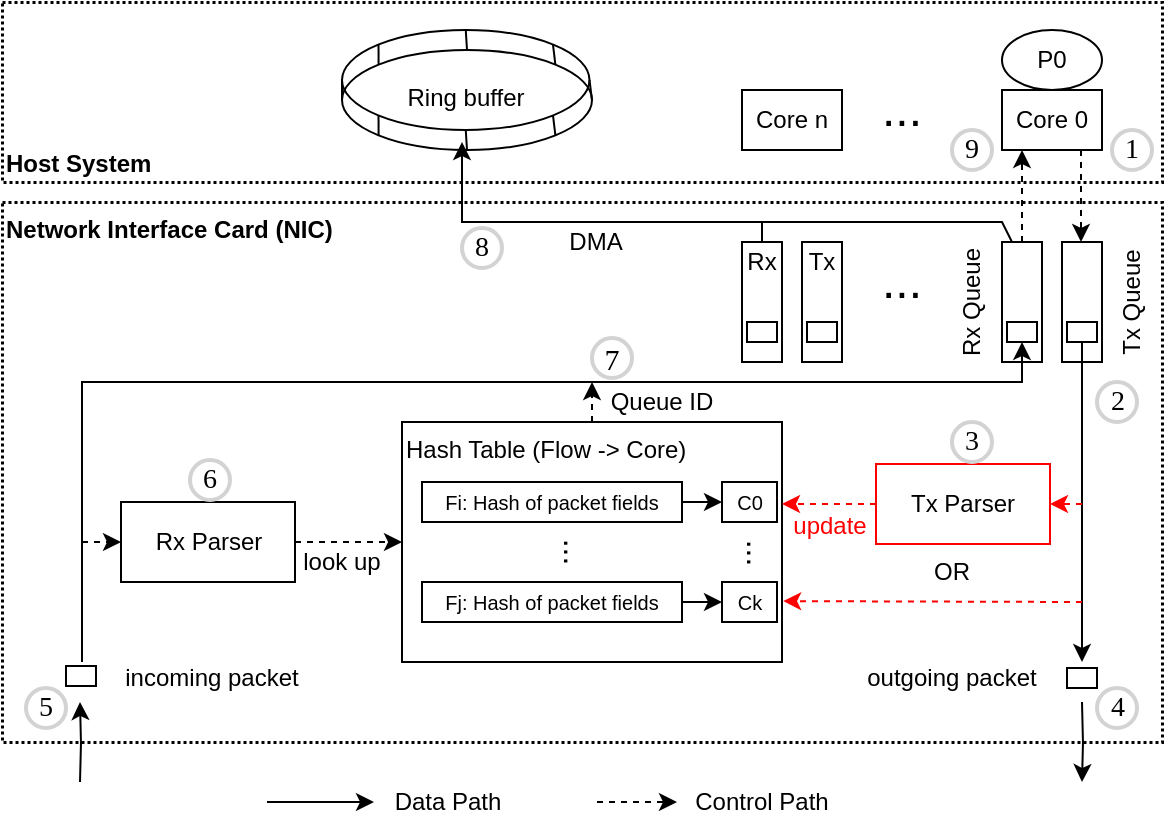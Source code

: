 <mxfile version="16.1.4" type="github">
  <diagram id="lbfQmCa6lwjdrvD3shnV" name="Page-1">
    <mxGraphModel dx="1038" dy="521" grid="1" gridSize="10" guides="1" tooltips="1" connect="1" arrows="1" fold="1" page="1" pageScale="1" pageWidth="600" pageHeight="450" math="0" shadow="0">
      <root>
        <mxCell id="0" />
        <mxCell id="1" parent="0" />
        <mxCell id="1WkqQtghBWtEtzldfZGd-91" value="&lt;b&gt;Host System&lt;/b&gt;" style="rounded=0;whiteSpace=wrap;html=1;dashed=1;dashPattern=1 1;strokeWidth=1.5;fillColor=none;verticalAlign=bottom;align=left;" parent="1" vertex="1">
          <mxGeometry x="10" y="20" width="580" height="90" as="geometry" />
        </mxCell>
        <mxCell id="1WkqQtghBWtEtzldfZGd-90" value="&lt;font style=&quot;font-size: 12px&quot;&gt;&lt;b&gt;Network Interface Card (NIC)&lt;/b&gt;&lt;/font&gt;" style="rounded=0;whiteSpace=wrap;html=1;fillColor=none;verticalAlign=top;dashed=1;dashPattern=1 1;strokeWidth=1.5;align=left;" parent="1" vertex="1">
          <mxGeometry x="10" y="120" width="580" height="270" as="geometry" />
        </mxCell>
        <mxCell id="1WkqQtghBWtEtzldfZGd-75" value="" style="ellipse;whiteSpace=wrap;html=1;verticalAlign=top;fillColor=none;" parent="1" vertex="1">
          <mxGeometry x="180" y="44" width="125" height="50" as="geometry" />
        </mxCell>
        <mxCell id="1WkqQtghBWtEtzldfZGd-138" style="edgeStyle=none;rounded=0;orthogonalLoop=1;jettySize=auto;html=1;entryX=0.5;entryY=0;entryDx=0;entryDy=0;fontSize=16;fontColor=#000000;endArrow=classic;endFill=1;strokeColor=#000000;dashed=1;exitX=0.5;exitY=0;exitDx=0;exitDy=0;" parent="1" source="1WkqQtghBWtEtzldfZGd-3" edge="1">
          <mxGeometry relative="1" as="geometry">
            <mxPoint x="520" y="94" as="targetPoint" />
          </mxGeometry>
        </mxCell>
        <mxCell id="1WkqQtghBWtEtzldfZGd-1" value="Core 0" style="rounded=0;whiteSpace=wrap;html=1;" parent="1" vertex="1">
          <mxGeometry x="510" y="64" width="50" height="30" as="geometry" />
        </mxCell>
        <mxCell id="1WkqQtghBWtEtzldfZGd-2" value="P0" style="ellipse;whiteSpace=wrap;html=1;" parent="1" vertex="1">
          <mxGeometry x="510" y="34" width="50" height="30" as="geometry" />
        </mxCell>
        <mxCell id="1WkqQtghBWtEtzldfZGd-135" style="edgeStyle=none;rounded=0;orthogonalLoop=1;jettySize=auto;html=1;exitX=0.25;exitY=0;exitDx=0;exitDy=0;fontSize=16;fontColor=#000000;endArrow=none;endFill=0;strokeColor=#000000;" parent="1" source="1WkqQtghBWtEtzldfZGd-3" edge="1">
          <mxGeometry relative="1" as="geometry">
            <mxPoint x="390" y="130" as="targetPoint" />
            <Array as="points">
              <mxPoint x="510" y="130" />
            </Array>
          </mxGeometry>
        </mxCell>
        <mxCell id="1WkqQtghBWtEtzldfZGd-3" value="" style="rounded=0;whiteSpace=wrap;html=1;fontStyle=0" parent="1" vertex="1">
          <mxGeometry x="510" y="140" width="20" height="60" as="geometry" />
        </mxCell>
        <mxCell id="1WkqQtghBWtEtzldfZGd-4" value="" style="rounded=0;whiteSpace=wrap;html=1;fontStyle=0" parent="1" vertex="1">
          <mxGeometry x="540" y="140" width="20" height="60" as="geometry" />
        </mxCell>
        <mxCell id="1WkqQtghBWtEtzldfZGd-5" value="Rx Queue" style="text;html=1;strokeColor=none;fillColor=none;align=center;verticalAlign=middle;whiteSpace=wrap;rounded=0;rotation=-90;" parent="1" vertex="1">
          <mxGeometry x="460" y="160" width="70" height="20" as="geometry" />
        </mxCell>
        <mxCell id="1WkqQtghBWtEtzldfZGd-6" value="Tx Queue" style="text;html=1;strokeColor=none;fillColor=none;align=center;verticalAlign=middle;whiteSpace=wrap;rounded=0;rotation=-90;" parent="1" vertex="1">
          <mxGeometry x="540" y="160" width="70" height="20" as="geometry" />
        </mxCell>
        <mxCell id="1WkqQtghBWtEtzldfZGd-7" value="" style="rounded=0;whiteSpace=wrap;html=1;" parent="1" vertex="1">
          <mxGeometry x="512.5" y="180" width="15" height="10" as="geometry" />
        </mxCell>
        <mxCell id="1WkqQtghBWtEtzldfZGd-31" style="rounded=0;orthogonalLoop=1;jettySize=auto;html=1;" parent="1" source="1WkqQtghBWtEtzldfZGd-9" edge="1">
          <mxGeometry relative="1" as="geometry">
            <mxPoint x="550" y="350" as="targetPoint" />
            <Array as="points">
              <mxPoint x="550" y="290" />
            </Array>
          </mxGeometry>
        </mxCell>
        <mxCell id="1WkqQtghBWtEtzldfZGd-9" value="" style="rounded=0;whiteSpace=wrap;html=1;" parent="1" vertex="1">
          <mxGeometry x="542.5" y="180" width="15" height="10" as="geometry" />
        </mxCell>
        <mxCell id="1WkqQtghBWtEtzldfZGd-44" style="edgeStyle=none;rounded=0;orthogonalLoop=1;jettySize=auto;html=1;exitX=0.5;exitY=0;exitDx=0;exitDy=0;dashed=1;" parent="1" source="1WkqQtghBWtEtzldfZGd-13" edge="1">
          <mxGeometry relative="1" as="geometry">
            <mxPoint x="305" y="210" as="targetPoint" />
          </mxGeometry>
        </mxCell>
        <mxCell id="1WkqQtghBWtEtzldfZGd-13" value="Hash Table (Flow -&amp;gt; Core)" style="rounded=0;whiteSpace=wrap;html=1;align=left;verticalAlign=top;fontStyle=0" parent="1" vertex="1">
          <mxGeometry x="210" y="230" width="190" height="120" as="geometry" />
        </mxCell>
        <mxCell id="1WkqQtghBWtEtzldfZGd-21" style="edgeStyle=orthogonalEdgeStyle;rounded=0;orthogonalLoop=1;jettySize=auto;html=1;" parent="1" edge="1">
          <mxGeometry relative="1" as="geometry">
            <mxPoint x="550" y="410" as="targetPoint" />
            <mxPoint x="550" y="370" as="sourcePoint" />
          </mxGeometry>
        </mxCell>
        <mxCell id="1WkqQtghBWtEtzldfZGd-22" value="" style="rounded=0;whiteSpace=wrap;html=1;" parent="1" vertex="1">
          <mxGeometry x="542.5" y="353" width="15" height="10" as="geometry" />
        </mxCell>
        <mxCell id="1WkqQtghBWtEtzldfZGd-36" style="edgeStyle=none;rounded=0;orthogonalLoop=1;jettySize=auto;html=1;entryX=1;entryY=0.5;entryDx=0;entryDy=0;dashed=1;strokeColor=#FF0000;" parent="1" target="1WkqQtghBWtEtzldfZGd-23" edge="1">
          <mxGeometry relative="1" as="geometry">
            <mxPoint x="474" y="331" as="targetPoint" />
            <mxPoint x="550" y="271" as="sourcePoint" />
          </mxGeometry>
        </mxCell>
        <mxCell id="1WkqQtghBWtEtzldfZGd-37" style="edgeStyle=none;rounded=0;orthogonalLoop=1;jettySize=auto;html=1;exitX=0;exitY=0.5;exitDx=0;exitDy=0;entryX=1;entryY=0.5;entryDx=0;entryDy=0;dashed=1;strokeColor=#FF0000;" parent="1" source="1WkqQtghBWtEtzldfZGd-23" edge="1">
          <mxGeometry relative="1" as="geometry">
            <mxPoint x="400" y="271" as="targetPoint" />
          </mxGeometry>
        </mxCell>
        <mxCell id="1WkqQtghBWtEtzldfZGd-23" value="Tx Parser" style="rounded=0;whiteSpace=wrap;html=1;strokeColor=#FF0000;fontStyle=0;perimeterSpacing=0;" parent="1" vertex="1">
          <mxGeometry x="447" y="251" width="87" height="40" as="geometry" />
        </mxCell>
        <mxCell id="1WkqQtghBWtEtzldfZGd-34" value="" style="rounded=0;whiteSpace=wrap;html=1;" parent="1" vertex="1">
          <mxGeometry x="42" y="352" width="15" height="10" as="geometry" />
        </mxCell>
        <mxCell id="1WkqQtghBWtEtzldfZGd-42" style="edgeStyle=none;rounded=0;orthogonalLoop=1;jettySize=auto;html=1;dashed=1;entryX=0;entryY=0.5;entryDx=0;entryDy=0;" parent="1" target="1WkqQtghBWtEtzldfZGd-35" edge="1">
          <mxGeometry relative="1" as="geometry">
            <mxPoint x="50" y="290" as="targetPoint" />
            <mxPoint x="50" y="290" as="sourcePoint" />
          </mxGeometry>
        </mxCell>
        <mxCell id="1WkqQtghBWtEtzldfZGd-43" style="edgeStyle=none;rounded=0;orthogonalLoop=1;jettySize=auto;html=1;exitX=1;exitY=0.5;exitDx=0;exitDy=0;entryX=0;entryY=0.5;entryDx=0;entryDy=0;dashed=1;" parent="1" source="1WkqQtghBWtEtzldfZGd-35" target="1WkqQtghBWtEtzldfZGd-13" edge="1">
          <mxGeometry relative="1" as="geometry" />
        </mxCell>
        <mxCell id="1WkqQtghBWtEtzldfZGd-35" value="Rx Parser" style="rounded=0;whiteSpace=wrap;html=1;fontStyle=0" parent="1" vertex="1">
          <mxGeometry x="69.5" y="270" width="87" height="40" as="geometry" />
        </mxCell>
        <mxCell id="1WkqQtghBWtEtzldfZGd-38" style="rounded=0;orthogonalLoop=1;jettySize=auto;html=1;entryX=0.5;entryY=1;entryDx=0;entryDy=0;" parent="1" target="1WkqQtghBWtEtzldfZGd-7" edge="1">
          <mxGeometry relative="1" as="geometry">
            <mxPoint x="50" y="300" as="sourcePoint" />
            <mxPoint x="60" y="370" as="targetPoint" />
            <Array as="points">
              <mxPoint x="50" y="350" />
              <mxPoint x="50" y="210" />
              <mxPoint x="520" y="210" />
            </Array>
          </mxGeometry>
        </mxCell>
        <mxCell id="1WkqQtghBWtEtzldfZGd-41" style="edgeStyle=orthogonalEdgeStyle;rounded=0;orthogonalLoop=1;jettySize=auto;html=1;" parent="1" edge="1">
          <mxGeometry relative="1" as="geometry">
            <mxPoint x="49" y="370" as="targetPoint" />
            <mxPoint x="49" y="410" as="sourcePoint" />
          </mxGeometry>
        </mxCell>
        <mxCell id="1WkqQtghBWtEtzldfZGd-63" value="Core n" style="rounded=0;whiteSpace=wrap;html=1;" parent="1" vertex="1">
          <mxGeometry x="380" y="64" width="50" height="30" as="geometry" />
        </mxCell>
        <mxCell id="1WkqQtghBWtEtzldfZGd-65" value="" style="rounded=0;whiteSpace=wrap;html=1;" parent="1" vertex="1">
          <mxGeometry x="380" y="140" width="20" height="60" as="geometry" />
        </mxCell>
        <mxCell id="1WkqQtghBWtEtzldfZGd-66" value="" style="rounded=0;whiteSpace=wrap;html=1;fontStyle=0" parent="1" vertex="1">
          <mxGeometry x="410" y="140" width="20" height="60" as="geometry" />
        </mxCell>
        <mxCell id="1WkqQtghBWtEtzldfZGd-69" value="" style="rounded=0;whiteSpace=wrap;html=1;" parent="1" vertex="1">
          <mxGeometry x="382.5" y="180" width="15" height="10" as="geometry" />
        </mxCell>
        <mxCell id="1WkqQtghBWtEtzldfZGd-70" value="" style="rounded=0;whiteSpace=wrap;html=1;" parent="1" vertex="1">
          <mxGeometry x="412.5" y="180" width="15" height="10" as="geometry" />
        </mxCell>
        <mxCell id="1WkqQtghBWtEtzldfZGd-71" value="&lt;font style=&quot;font-size: 24px&quot;&gt;...&lt;/font&gt;" style="text;html=1;strokeColor=none;fillColor=none;align=center;verticalAlign=middle;whiteSpace=wrap;rounded=0;" parent="1" vertex="1">
          <mxGeometry x="440" y="64" width="40" height="20" as="geometry" />
        </mxCell>
        <mxCell id="1WkqQtghBWtEtzldfZGd-72" value="&lt;font style=&quot;font-size: 24px&quot;&gt;...&lt;/font&gt;" style="text;html=1;strokeColor=none;fillColor=none;align=center;verticalAlign=middle;whiteSpace=wrap;rounded=0;" parent="1" vertex="1">
          <mxGeometry x="440" y="150" width="40" height="20" as="geometry" />
        </mxCell>
        <mxCell id="1WkqQtghBWtEtzldfZGd-77" style="edgeStyle=none;rounded=0;orthogonalLoop=1;jettySize=auto;html=1;exitX=0.5;exitY=0;exitDx=0;exitDy=0;entryX=0.5;entryY=0;entryDx=0;entryDy=0;endArrow=none;endFill=0;" parent="1" source="1WkqQtghBWtEtzldfZGd-74" target="1WkqQtghBWtEtzldfZGd-75" edge="1">
          <mxGeometry relative="1" as="geometry" />
        </mxCell>
        <mxCell id="1WkqQtghBWtEtzldfZGd-78" style="edgeStyle=none;rounded=0;orthogonalLoop=1;jettySize=auto;html=1;exitX=1;exitY=0;exitDx=0;exitDy=0;entryX=1;entryY=0;entryDx=0;entryDy=0;endArrow=none;endFill=0;" parent="1" source="1WkqQtghBWtEtzldfZGd-74" target="1WkqQtghBWtEtzldfZGd-75" edge="1">
          <mxGeometry relative="1" as="geometry" />
        </mxCell>
        <mxCell id="1WkqQtghBWtEtzldfZGd-79" style="edgeStyle=none;rounded=0;orthogonalLoop=1;jettySize=auto;html=1;exitX=1;exitY=0.5;exitDx=0;exitDy=0;entryX=1;entryY=0.5;entryDx=0;entryDy=0;endArrow=none;endFill=0;" parent="1" source="1WkqQtghBWtEtzldfZGd-74" target="1WkqQtghBWtEtzldfZGd-75" edge="1">
          <mxGeometry relative="1" as="geometry" />
        </mxCell>
        <mxCell id="1WkqQtghBWtEtzldfZGd-80" style="edgeStyle=none;rounded=0;orthogonalLoop=1;jettySize=auto;html=1;exitX=1;exitY=1;exitDx=0;exitDy=0;entryX=1;entryY=1;entryDx=0;entryDy=0;endArrow=none;endFill=0;" parent="1" source="1WkqQtghBWtEtzldfZGd-74" target="1WkqQtghBWtEtzldfZGd-75" edge="1">
          <mxGeometry relative="1" as="geometry" />
        </mxCell>
        <mxCell id="1WkqQtghBWtEtzldfZGd-81" style="edgeStyle=none;rounded=0;orthogonalLoop=1;jettySize=auto;html=1;exitX=0.5;exitY=1;exitDx=0;exitDy=0;entryX=0.5;entryY=1;entryDx=0;entryDy=0;endArrow=none;endFill=0;" parent="1" source="1WkqQtghBWtEtzldfZGd-74" target="1WkqQtghBWtEtzldfZGd-75" edge="1">
          <mxGeometry relative="1" as="geometry" />
        </mxCell>
        <mxCell id="1WkqQtghBWtEtzldfZGd-82" style="edgeStyle=none;rounded=0;orthogonalLoop=1;jettySize=auto;html=1;exitX=0;exitY=1;exitDx=0;exitDy=0;entryX=0;entryY=1;entryDx=0;entryDy=0;endArrow=none;endFill=0;" parent="1" source="1WkqQtghBWtEtzldfZGd-74" target="1WkqQtghBWtEtzldfZGd-75" edge="1">
          <mxGeometry relative="1" as="geometry" />
        </mxCell>
        <mxCell id="1WkqQtghBWtEtzldfZGd-83" style="edgeStyle=none;rounded=0;orthogonalLoop=1;jettySize=auto;html=1;exitX=0;exitY=0.5;exitDx=0;exitDy=0;entryX=0;entryY=0.5;entryDx=0;entryDy=0;endArrow=none;endFill=0;" parent="1" source="1WkqQtghBWtEtzldfZGd-74" target="1WkqQtghBWtEtzldfZGd-75" edge="1">
          <mxGeometry relative="1" as="geometry" />
        </mxCell>
        <mxCell id="1WkqQtghBWtEtzldfZGd-84" style="edgeStyle=none;rounded=0;orthogonalLoop=1;jettySize=auto;html=1;exitX=0;exitY=0;exitDx=0;exitDy=0;entryX=0;entryY=0;entryDx=0;entryDy=0;endArrow=none;endFill=0;" parent="1" source="1WkqQtghBWtEtzldfZGd-74" target="1WkqQtghBWtEtzldfZGd-75" edge="1">
          <mxGeometry relative="1" as="geometry" />
        </mxCell>
        <mxCell id="1WkqQtghBWtEtzldfZGd-74" value="" style="ellipse;whiteSpace=wrap;html=1;fillColor=none;verticalAlign=top;" parent="1" vertex="1">
          <mxGeometry x="180" y="34" width="123.75" height="50" as="geometry" />
        </mxCell>
        <mxCell id="1WkqQtghBWtEtzldfZGd-85" value="Ring buffer" style="text;html=1;strokeColor=none;fillColor=none;align=center;verticalAlign=middle;whiteSpace=wrap;rounded=0;" parent="1" vertex="1">
          <mxGeometry x="207" y="58" width="70" height="20" as="geometry" />
        </mxCell>
        <mxCell id="1WkqQtghBWtEtzldfZGd-86" value="Tx" style="text;html=1;strokeColor=none;fillColor=none;align=center;verticalAlign=middle;whiteSpace=wrap;rounded=0;" parent="1" vertex="1">
          <mxGeometry x="400" y="140" width="40" height="20" as="geometry" />
        </mxCell>
        <mxCell id="1WkqQtghBWtEtzldfZGd-88" style="edgeStyle=none;rounded=0;orthogonalLoop=1;jettySize=auto;html=1;exitX=0.5;exitY=0;exitDx=0;exitDy=0;endArrow=classic;endFill=1;" parent="1" source="1WkqQtghBWtEtzldfZGd-87" edge="1">
          <mxGeometry relative="1" as="geometry">
            <mxPoint x="240" y="90" as="targetPoint" />
            <Array as="points">
              <mxPoint x="390" y="130" />
              <mxPoint x="240" y="130" />
            </Array>
          </mxGeometry>
        </mxCell>
        <mxCell id="1WkqQtghBWtEtzldfZGd-87" value="Rx" style="text;html=1;strokeColor=none;fillColor=none;align=center;verticalAlign=middle;whiteSpace=wrap;rounded=0;fontStyle=0" parent="1" vertex="1">
          <mxGeometry x="370" y="140" width="40" height="20" as="geometry" />
        </mxCell>
        <mxCell id="1WkqQtghBWtEtzldfZGd-100" style="edgeStyle=none;rounded=0;orthogonalLoop=1;jettySize=auto;html=1;exitX=1;exitY=0.5;exitDx=0;exitDy=0;entryX=0;entryY=0.5;entryDx=0;entryDy=0;fontSize=10;endArrow=classic;endFill=1;" parent="1" source="1WkqQtghBWtEtzldfZGd-92" target="1WkqQtghBWtEtzldfZGd-94" edge="1">
          <mxGeometry relative="1" as="geometry" />
        </mxCell>
        <mxCell id="1WkqQtghBWtEtzldfZGd-92" value="&lt;font style=&quot;font-size: 10px&quot;&gt;Fi: Hash of packet fields&lt;/font&gt;" style="rounded=0;whiteSpace=wrap;html=1;strokeWidth=1;fillColor=none;align=center;verticalAlign=middle;" parent="1" vertex="1">
          <mxGeometry x="220" y="260" width="130" height="20" as="geometry" />
        </mxCell>
        <mxCell id="1WkqQtghBWtEtzldfZGd-94" value="C0" style="rounded=0;whiteSpace=wrap;html=1;strokeWidth=1;fillColor=none;align=center;verticalAlign=middle;fontSize=10;" parent="1" vertex="1">
          <mxGeometry x="370" y="260" width="27.5" height="20" as="geometry" />
        </mxCell>
        <mxCell id="1WkqQtghBWtEtzldfZGd-95" value="Ck" style="rounded=0;whiteSpace=wrap;html=1;strokeWidth=1;fillColor=none;align=center;verticalAlign=middle;fontSize=10;" parent="1" vertex="1">
          <mxGeometry x="370" y="310" width="27.5" height="20" as="geometry" />
        </mxCell>
        <mxCell id="1WkqQtghBWtEtzldfZGd-96" value="incoming packet" style="text;html=1;strokeColor=none;fillColor=none;align=center;verticalAlign=middle;whiteSpace=wrap;rounded=0;" parent="1" vertex="1">
          <mxGeometry x="70" y="348" width="90" height="20" as="geometry" />
        </mxCell>
        <mxCell id="1WkqQtghBWtEtzldfZGd-97" value="outgoing packet" style="text;html=1;strokeColor=none;fillColor=none;align=center;verticalAlign=middle;whiteSpace=wrap;rounded=0;" parent="1" vertex="1">
          <mxGeometry x="440" y="348" width="90" height="20" as="geometry" />
        </mxCell>
        <mxCell id="1WkqQtghBWtEtzldfZGd-101" style="edgeStyle=none;rounded=0;orthogonalLoop=1;jettySize=auto;html=1;exitX=1;exitY=0.5;exitDx=0;exitDy=0;entryX=0;entryY=0.5;entryDx=0;entryDy=0;fontSize=10;endArrow=classic;endFill=1;strokeColor=#000000;" parent="1" source="1WkqQtghBWtEtzldfZGd-99" target="1WkqQtghBWtEtzldfZGd-95" edge="1">
          <mxGeometry relative="1" as="geometry" />
        </mxCell>
        <mxCell id="1WkqQtghBWtEtzldfZGd-99" value="&lt;font style=&quot;font-size: 10px&quot;&gt;Fj: Hash of packet fields&lt;/font&gt;" style="rounded=0;whiteSpace=wrap;html=1;strokeWidth=1;fillColor=none;align=center;verticalAlign=middle;" parent="1" vertex="1">
          <mxGeometry x="220" y="310" width="130" height="20" as="geometry" />
        </mxCell>
        <mxCell id="1WkqQtghBWtEtzldfZGd-102" value="&lt;font style=&quot;font-size: 16px;&quot;&gt;...&lt;/font&gt;" style="text;html=1;strokeColor=none;fillColor=none;align=center;verticalAlign=middle;whiteSpace=wrap;rounded=0;rotation=90;fontSize=16;" parent="1" vertex="1">
          <mxGeometry x="277" y="285" width="40" height="20" as="geometry" />
        </mxCell>
        <mxCell id="1WkqQtghBWtEtzldfZGd-103" value="&lt;font style=&quot;font-size: 16px;&quot;&gt;...&lt;/font&gt;" style="text;html=1;strokeColor=none;fillColor=none;align=center;verticalAlign=middle;whiteSpace=wrap;rounded=0;rotation=90;fontSize=16;" parent="1" vertex="1">
          <mxGeometry x="368.5" y="285" width="40" height="20" as="geometry" />
        </mxCell>
        <mxCell id="1WkqQtghBWtEtzldfZGd-104" value="1" style="ellipse;whiteSpace=wrap;html=1;aspect=fixed;strokeWidth=2;fontFamily=Tahoma;spacingBottom=0;spacingRight=0;strokeColor=#d3d3d3;fontSize=14;fillColor=none;align=center;verticalAlign=middle;spacingLeft=0;spacing=0;" parent="1" vertex="1">
          <mxGeometry x="565" y="84" width="20" height="20" as="geometry" />
        </mxCell>
        <mxCell id="1WkqQtghBWtEtzldfZGd-105" value="2" style="ellipse;whiteSpace=wrap;html=1;aspect=fixed;strokeWidth=2;fontFamily=Tahoma;spacingBottom=0;spacingRight=0;strokeColor=#d3d3d3;fontSize=14;fillColor=none;align=center;verticalAlign=middle;spacingLeft=0;spacing=0;" parent="1" vertex="1">
          <mxGeometry x="557.5" y="210" width="20" height="20" as="geometry" />
        </mxCell>
        <mxCell id="1WkqQtghBWtEtzldfZGd-108" value="4" style="ellipse;whiteSpace=wrap;html=1;aspect=fixed;strokeWidth=2;fontFamily=Tahoma;spacingBottom=0;spacingRight=0;strokeColor=#d3d3d3;fontSize=14;fillColor=none;align=center;verticalAlign=middle;spacing=0;" parent="1" vertex="1">
          <mxGeometry x="557.5" y="363" width="20" height="20" as="geometry" />
        </mxCell>
        <mxCell id="1WkqQtghBWtEtzldfZGd-109" value="5" style="ellipse;whiteSpace=wrap;html=1;aspect=fixed;strokeWidth=2;fontFamily=Tahoma;spacingBottom=0;spacingRight=0;strokeColor=#d3d3d3;fontSize=14;fillColor=none;align=center;verticalAlign=middle;spacing=0;" parent="1" vertex="1">
          <mxGeometry x="22" y="363" width="20" height="20" as="geometry" />
        </mxCell>
        <mxCell id="1WkqQtghBWtEtzldfZGd-110" value="6" style="ellipse;whiteSpace=wrap;html=1;aspect=fixed;strokeWidth=2;fontFamily=Tahoma;spacingBottom=0;spacingRight=0;strokeColor=#d3d3d3;fontSize=14;fillColor=none;align=center;verticalAlign=middle;spacing=0;" parent="1" vertex="1">
          <mxGeometry x="104" y="249" width="20" height="20" as="geometry" />
        </mxCell>
        <mxCell id="1WkqQtghBWtEtzldfZGd-111" value="7" style="ellipse;whiteSpace=wrap;html=1;aspect=fixed;strokeWidth=2;fontFamily=Tahoma;spacingBottom=0;spacingRight=0;strokeColor=#d3d3d3;fontSize=15;fillColor=none;align=center;verticalAlign=middle;spacing=0;" parent="1" vertex="1">
          <mxGeometry x="305" y="188" width="20" height="20" as="geometry" />
        </mxCell>
        <mxCell id="1WkqQtghBWtEtzldfZGd-116" value="3" style="ellipse;whiteSpace=wrap;html=1;aspect=fixed;strokeWidth=2;fontFamily=Tahoma;spacingBottom=0;spacingRight=0;strokeColor=#d3d3d3;fontSize=14;fillColor=none;align=center;verticalAlign=middle;spacing=0;" parent="1" vertex="1">
          <mxGeometry x="485" y="230" width="20" height="20" as="geometry" />
        </mxCell>
        <mxCell id="1WkqQtghBWtEtzldfZGd-118" value="8" style="ellipse;whiteSpace=wrap;html=1;aspect=fixed;strokeWidth=2;fontFamily=Tahoma;spacingBottom=0;spacingRight=0;strokeColor=#d3d3d3;fontSize=14;fillColor=none;align=center;verticalAlign=middle;horizontal=1;spacing=0;" parent="1" vertex="1">
          <mxGeometry x="240" y="133" width="20" height="20" as="geometry" />
        </mxCell>
        <mxCell id="1WkqQtghBWtEtzldfZGd-119" style="edgeStyle=orthogonalEdgeStyle;rounded=0;orthogonalLoop=1;jettySize=auto;html=1;" parent="1" edge="1">
          <mxGeometry relative="1" as="geometry">
            <mxPoint x="196" y="420" as="targetPoint" />
            <mxPoint x="142.5" y="420" as="sourcePoint" />
          </mxGeometry>
        </mxCell>
        <mxCell id="1WkqQtghBWtEtzldfZGd-120" style="edgeStyle=none;rounded=0;orthogonalLoop=1;jettySize=auto;html=1;dashed=1;entryX=0;entryY=0.5;entryDx=0;entryDy=0;" parent="1" edge="1">
          <mxGeometry relative="1" as="geometry">
            <mxPoint x="347.5" y="420" as="targetPoint" />
            <mxPoint x="307.5" y="420" as="sourcePoint" />
          </mxGeometry>
        </mxCell>
        <mxCell id="1WkqQtghBWtEtzldfZGd-121" value="Data Path" style="text;html=1;strokeColor=none;fillColor=none;align=center;verticalAlign=middle;whiteSpace=wrap;rounded=0;fontSize=12;" parent="1" vertex="1">
          <mxGeometry x="192.5" y="410" width="80" height="20" as="geometry" />
        </mxCell>
        <mxCell id="1WkqQtghBWtEtzldfZGd-122" value="Control Path" style="text;html=1;strokeColor=none;fillColor=none;align=center;verticalAlign=middle;whiteSpace=wrap;rounded=0;fontSize=12;" parent="1" vertex="1">
          <mxGeometry x="350" y="410" width="80" height="20" as="geometry" />
        </mxCell>
        <mxCell id="1WkqQtghBWtEtzldfZGd-127" value="look up" style="text;html=1;strokeColor=none;fillColor=none;align=center;verticalAlign=middle;whiteSpace=wrap;rounded=0;fontSize=12;" parent="1" vertex="1">
          <mxGeometry x="150" y="290" width="60" height="20" as="geometry" />
        </mxCell>
        <mxCell id="1WkqQtghBWtEtzldfZGd-128" value="update" style="text;html=1;strokeColor=none;fillColor=none;align=center;verticalAlign=middle;whiteSpace=wrap;rounded=0;fontSize=12;fontColor=#FF0000;" parent="1" vertex="1">
          <mxGeometry x="394" y="272" width="60" height="20" as="geometry" />
        </mxCell>
        <mxCell id="1WkqQtghBWtEtzldfZGd-130" value="Queue ID" style="text;html=1;strokeColor=none;fillColor=none;align=center;verticalAlign=middle;whiteSpace=wrap;rounded=0;fontSize=12;" parent="1" vertex="1">
          <mxGeometry x="310" y="210" width="60" height="20" as="geometry" />
        </mxCell>
        <mxCell id="1WkqQtghBWtEtzldfZGd-131" value="DMA" style="text;html=1;strokeColor=none;fillColor=none;align=center;verticalAlign=middle;whiteSpace=wrap;rounded=0;fontSize=12;" parent="1" vertex="1">
          <mxGeometry x="277" y="130" width="60" height="20" as="geometry" />
        </mxCell>
        <mxCell id="1WkqQtghBWtEtzldfZGd-132" value="9" style="ellipse;whiteSpace=wrap;html=1;aspect=fixed;strokeWidth=2;fontFamily=Tahoma;spacingBottom=0;spacingRight=0;strokeColor=#d3d3d3;fontSize=14;fillColor=none;align=center;verticalAlign=middle;labelPosition=center;verticalLabelPosition=middle;spacing=0;spacingLeft=0;" parent="1" vertex="1">
          <mxGeometry x="485" y="84" width="20" height="20" as="geometry" />
        </mxCell>
        <mxCell id="1WkqQtghBWtEtzldfZGd-140" style="edgeStyle=none;rounded=0;orthogonalLoop=1;jettySize=auto;html=1;entryX=0.5;entryY=0;entryDx=0;entryDy=0;fontSize=16;fontColor=#000000;endArrow=classic;endFill=1;strokeColor=#000000;dashed=1;exitX=0.5;exitY=0;exitDx=0;exitDy=0;" parent="1" edge="1">
          <mxGeometry relative="1" as="geometry">
            <mxPoint x="549.5" y="94" as="sourcePoint" />
            <mxPoint x="549.5" y="140" as="targetPoint" />
          </mxGeometry>
        </mxCell>
        <mxCell id="1WkqQtghBWtEtzldfZGd-143" style="edgeStyle=none;rounded=0;orthogonalLoop=1;jettySize=auto;html=1;dashed=1;strokeColor=#FF0000;entryX=1.003;entryY=0.563;entryDx=0;entryDy=0;entryPerimeter=0;" parent="1" edge="1">
          <mxGeometry relative="1" as="geometry">
            <mxPoint x="400.57" y="319.56" as="targetPoint" />
            <mxPoint x="550" y="320" as="sourcePoint" />
          </mxGeometry>
        </mxCell>
        <mxCell id="1WkqQtghBWtEtzldfZGd-144" value="&lt;font style=&quot;font-size: 12px;&quot;&gt;OR&lt;/font&gt;" style="text;html=1;strokeColor=none;fillColor=none;align=center;verticalAlign=middle;whiteSpace=wrap;rounded=0;fontSize=12;fontColor=#000000;" parent="1" vertex="1">
          <mxGeometry x="465" y="295" width="40" height="20" as="geometry" />
        </mxCell>
      </root>
    </mxGraphModel>
  </diagram>
</mxfile>
